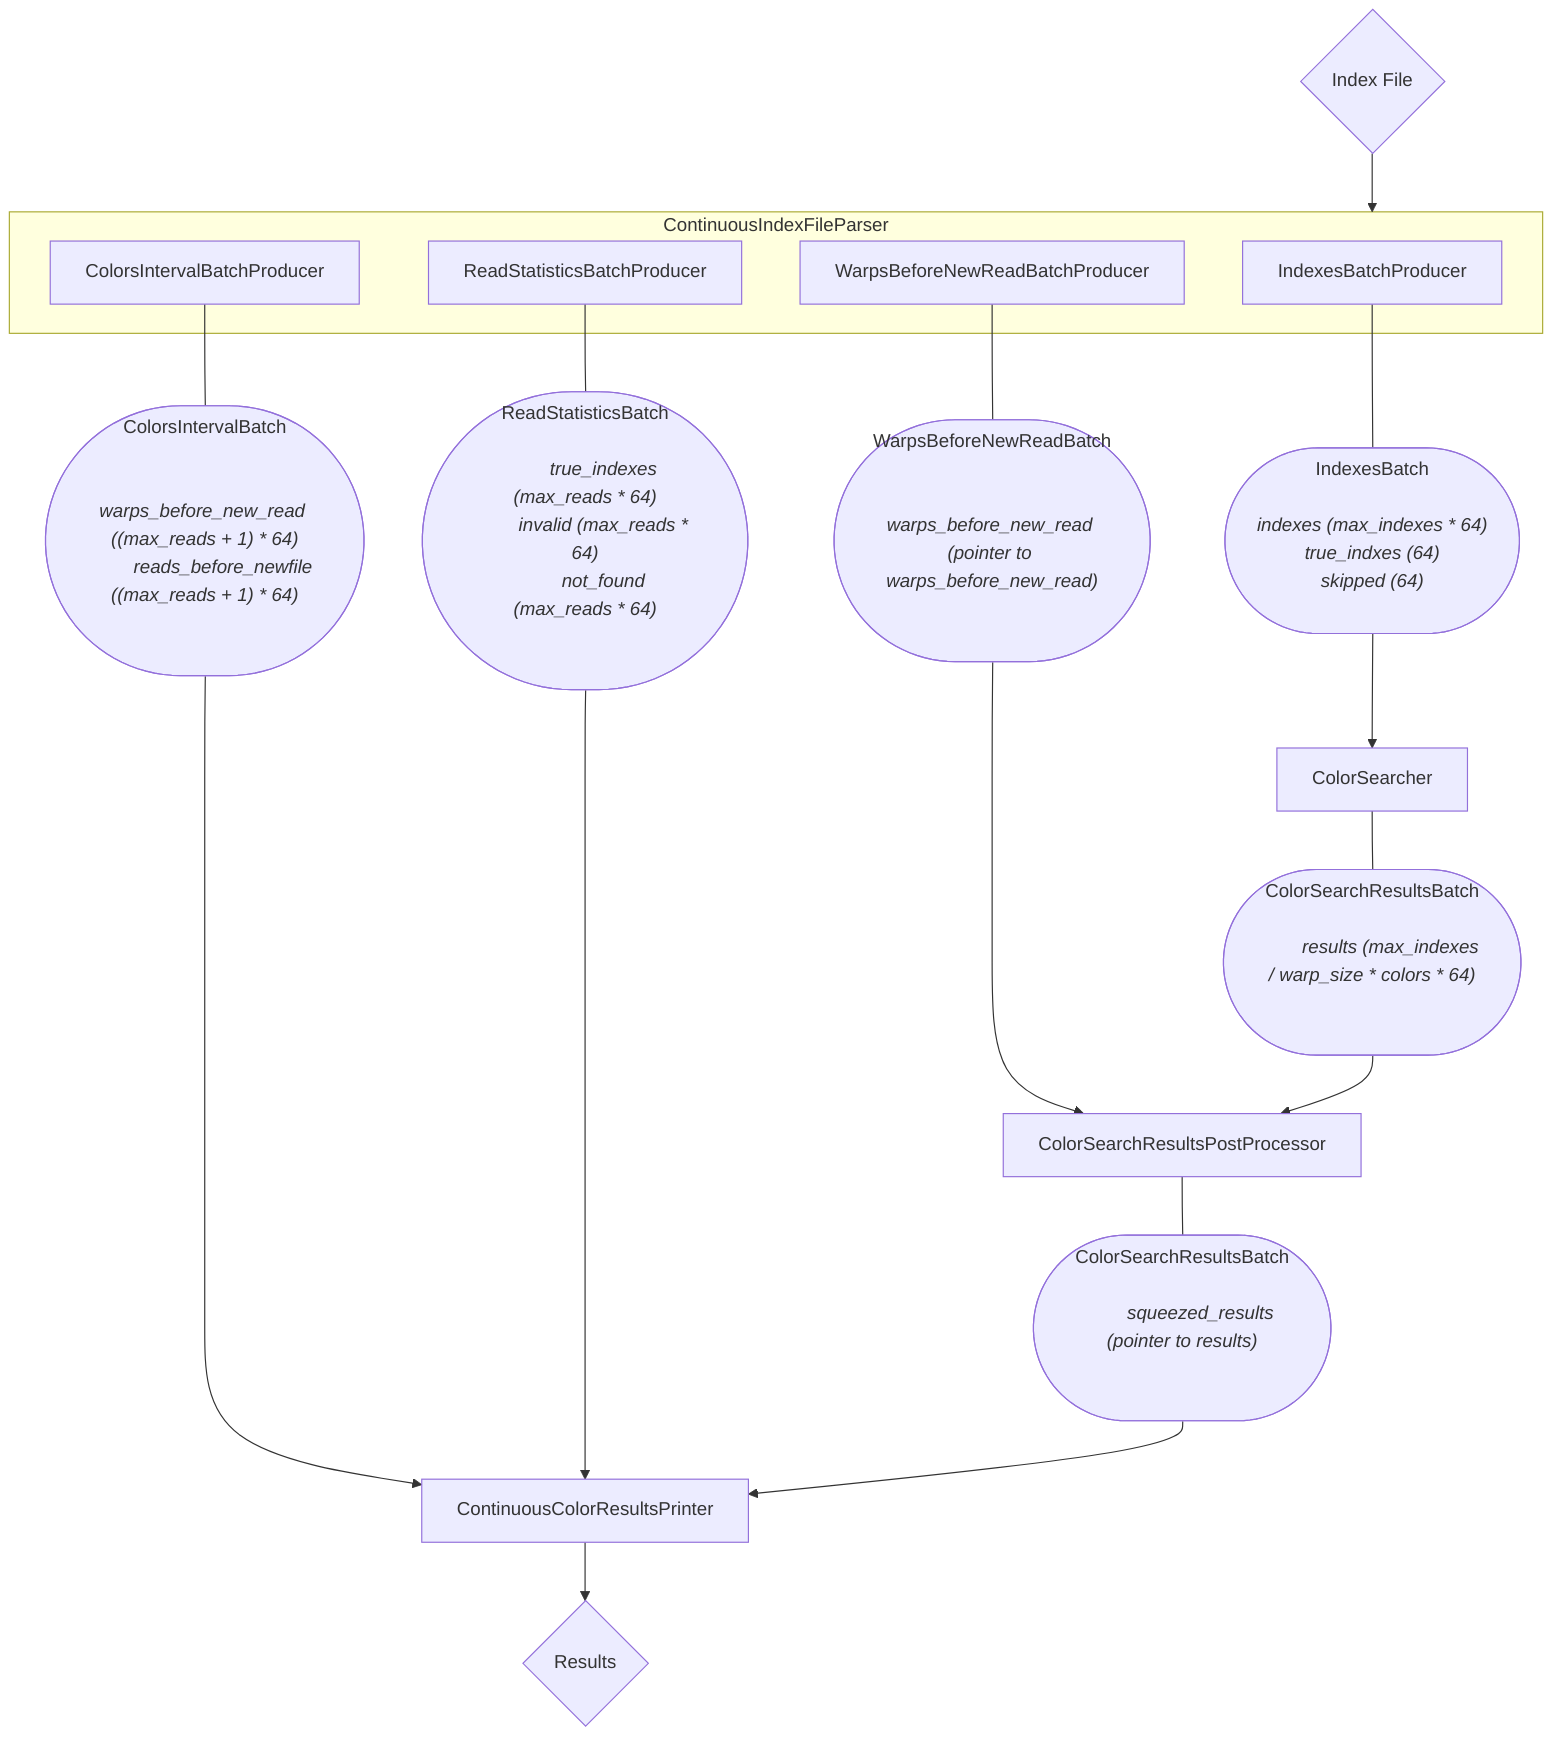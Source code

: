 flowchart TD
    IndexesBatch(["
        IndexesBatch
        <i>
        indexes (max_indexes * 64)
        true_indxes (64)
        skipped (64)

        </i>
    "])
    ColorsIntervalBatch(["
    ColorsIntervalBatch
        <i>
        warps_before_new_read ((max_reads + 1) * 64)
        reads_before_newfile ((max_reads + 1) * 64)

        </i>
    "])
    WarpsBeforeNewReadBatch(["
        WarpsBeforeNewReadBatch
        <i>
        warps_before_new_read (pointer to warps_before_new_read)

        </i>
    "])
    ReadStatisticsBatch(["
        ReadStatisticsBatch
        <i>
        true_indexes (max_reads * 64)
        invalid (max_reads * 64)
        not_found (max_reads * 64)

        </i>
    "])
    ColorSearchResultsBatch(["
        ColorSearchResultsBatch
        <i>
        results (max_indexes / warp_size * colors * 64)

        </i>
    "])
    ColorSearchResultsPostProcessedBatch(["
        ColorSearchResultsBatch
        <i>
        squeezed_results (pointer to results)

        </i>
    "])

    IndexFile{Index File}-->ContinuousIndexFileParser
    subgraph ContinuousIndexFileParser
        IndexesBatchProducer
        ColorsIntervalBatchProducer
        WarpsBeforeNewReadBatchProducer
        ReadStatisticsBatchProducer
    end

    IndexesBatchProducer --- IndexesBatch
    ColorsIntervalBatchProducer --- ColorsIntervalBatch
    WarpsBeforeNewReadBatchProducer --- WarpsBeforeNewReadBatch
    ReadStatisticsBatchProducer --- ReadStatisticsBatch
    ColorSearchResultsPostProcessor --- ColorSearchResultsPostProcessedBatch
    ColorSearcher --- ColorSearchResultsBatch

    IndexesBatch-->ColorSearcher
    ColorsIntervalBatch-->ContinuousColorResultsPrinter
    WarpsBeforeNewReadBatch-->ColorSearchResultsPostProcessor
    ColorSearchResultsBatch-->ColorSearchResultsPostProcessor

    ReadStatisticsBatch-->ContinuousColorResultsPrinter
    ColorSearchResultsPostProcessedBatch-->ContinuousColorResultsPrinter

    ContinuousColorResultsPrinter--> ResultFiles{Results}